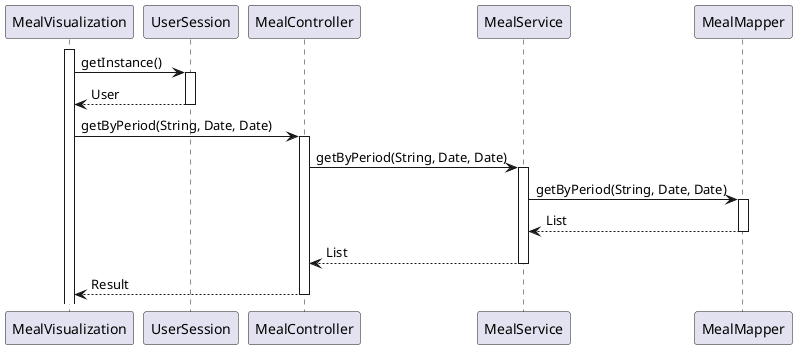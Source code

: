 @startuml
activate MealVisualization
MealVisualization -> UserSession: getInstance()
activate UserSession
UserSession --> MealVisualization: User
deactivate UserSession

MealVisualization -> MealController: getByPeriod(String, Date, Date)
activate MealController

MealController -> MealService: getByPeriod(String, Date, Date)
activate MealService

MealService -> MealMapper: getByPeriod(String, Date, Date)
activate MealMapper

MealMapper --> MealService: List
deactivate MealMapper

MealService --> MealController: List
deactivate MealService

MealController --> MealVisualization: Result
deactivate MealController
@enduml
